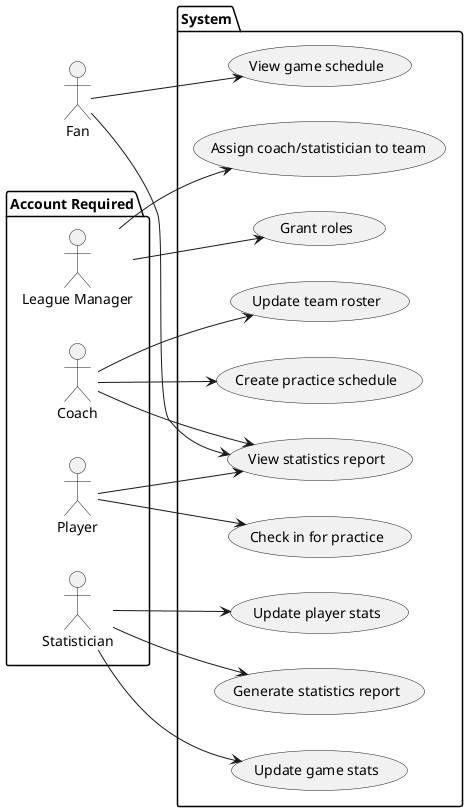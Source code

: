 @startuml usecases
' Config '
left to right direction

' Actors
package "Account Required" {
  actor "League Manager" as league_manager
  actor "Coach" as coach
  actor "Player" as player
  actor "Statistician" as statistician
}
actor "Fan" as fan

' Use cases '
package "System" {
  usecase "Grant roles" as grant_roles
  usecase "Assign coach/statistician to team" as assign_roles
  usecase "Update team roster" as update_roster
  usecase "Create practice schedule" as create_practice_schedule
  usecase "Update game stats" as update_game_stats
  usecase "Update player stats" as update_player_stats
  usecase "Generate statistics report" as generate_stats_report
  usecase "Check in for practice" as practice_checkin
  usecase "View statistics report" as view_stats_report
  usecase "View game schedule" as view_game_schedule
}

' Relationships '
league_manager --> grant_roles
league_manager --> assign_roles
coach --> update_roster
coach --> create_practice_schedule
coach --> view_stats_report
statistician --> update_game_stats
statistician --> update_player_stats
statistician --> generate_stats_report
player --> practice_checkin
player --> view_stats_report
fan --> view_game_schedule
fan --> view_stats_report
@enduml
